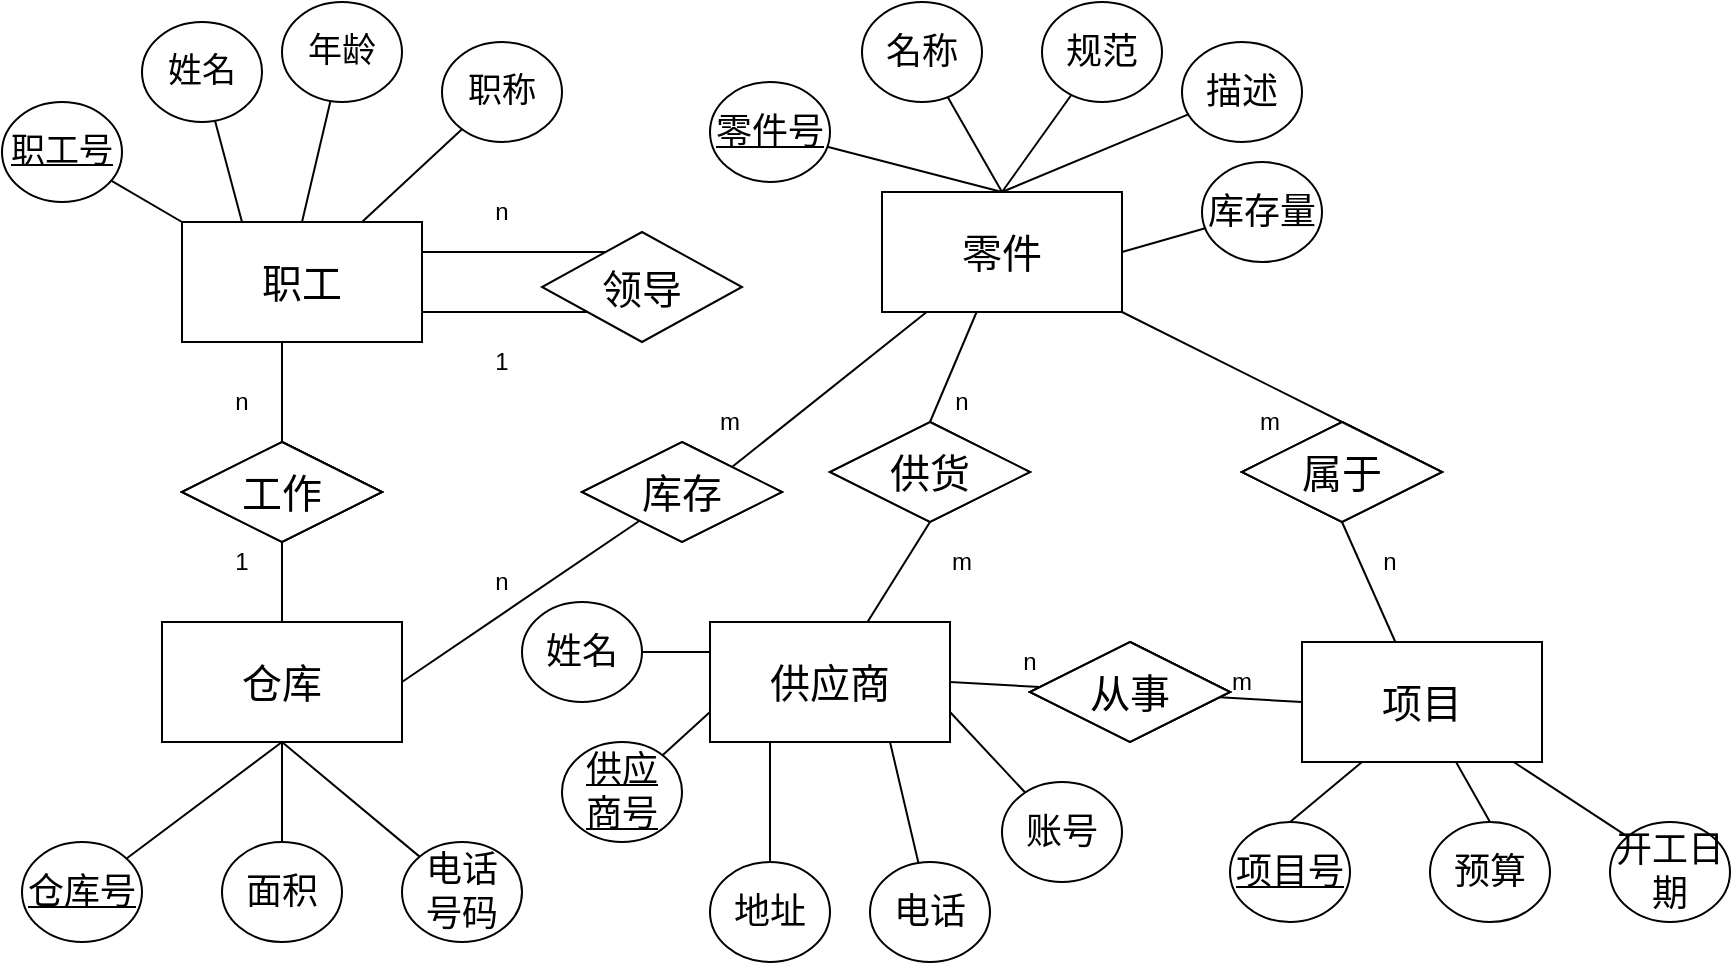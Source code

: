 <mxfile version="12.8.4" type="github" pages="2"><diagram id="cNxRJoGenn-KpNLePdsH" name="Page-1"><mxGraphModel dx="1102" dy="582" grid="1" gridSize="10" guides="1" tooltips="1" connect="1" arrows="1" fold="1" page="1" pageScale="1" pageWidth="827" pageHeight="1169" math="0" shadow="0"><root><mxCell id="0"/><mxCell id="1" parent="0"/><mxCell id="wOo1pLbOL8Quee4YdOyk-12" style="edgeStyle=orthogonalEdgeStyle;rounded=0;orthogonalLoop=1;jettySize=auto;html=1;exitX=0.5;exitY=1;exitDx=0;exitDy=0;entryX=0.5;entryY=0;entryDx=0;entryDy=0;endArrow=none;endFill=0;" parent="1" source="wOo1pLbOL8Quee4YdOyk-1" target="wOo1pLbOL8Quee4YdOyk-7" edge="1"><mxGeometry relative="1" as="geometry"><Array as="points"><mxPoint x="170" y="250"/></Array></mxGeometry></mxCell><mxCell id="wOo1pLbOL8Quee4YdOyk-14" style="edgeStyle=none;rounded=0;orthogonalLoop=1;jettySize=auto;html=1;exitX=0;exitY=0;exitDx=0;exitDy=0;endArrow=none;endFill=0;" parent="1" source="wOo1pLbOL8Quee4YdOyk-1" target="wOo1pLbOL8Quee4YdOyk-2" edge="1"><mxGeometry relative="1" as="geometry"/></mxCell><mxCell id="wOo1pLbOL8Quee4YdOyk-15" style="edgeStyle=none;rounded=0;orthogonalLoop=1;jettySize=auto;html=1;exitX=0.25;exitY=0;exitDx=0;exitDy=0;endArrow=none;endFill=0;" parent="1" source="wOo1pLbOL8Quee4YdOyk-1" target="wOo1pLbOL8Quee4YdOyk-4" edge="1"><mxGeometry relative="1" as="geometry"/></mxCell><mxCell id="wOo1pLbOL8Quee4YdOyk-16" style="edgeStyle=none;rounded=0;orthogonalLoop=1;jettySize=auto;html=1;exitX=0.5;exitY=0;exitDx=0;exitDy=0;endArrow=none;endFill=0;" parent="1" source="wOo1pLbOL8Quee4YdOyk-1" target="wOo1pLbOL8Quee4YdOyk-5" edge="1"><mxGeometry relative="1" as="geometry"/></mxCell><mxCell id="wOo1pLbOL8Quee4YdOyk-17" style="edgeStyle=none;rounded=0;orthogonalLoop=1;jettySize=auto;html=1;exitX=0.75;exitY=0;exitDx=0;exitDy=0;endArrow=none;endFill=0;" parent="1" source="wOo1pLbOL8Quee4YdOyk-1" target="wOo1pLbOL8Quee4YdOyk-3" edge="1"><mxGeometry relative="1" as="geometry"/></mxCell><mxCell id="wOo1pLbOL8Quee4YdOyk-25" style="edgeStyle=orthogonalEdgeStyle;rounded=0;orthogonalLoop=1;jettySize=auto;html=1;exitX=1;exitY=0.25;exitDx=0;exitDy=0;entryX=0.5;entryY=0;entryDx=0;entryDy=0;endArrow=none;endFill=0;" parent="1" source="wOo1pLbOL8Quee4YdOyk-1" target="wOo1pLbOL8Quee4YdOyk-6" edge="1"><mxGeometry relative="1" as="geometry"><Array as="points"><mxPoint x="350" y="205"/></Array></mxGeometry></mxCell><mxCell id="wOo1pLbOL8Quee4YdOyk-26" style="edgeStyle=orthogonalEdgeStyle;rounded=0;orthogonalLoop=1;jettySize=auto;html=1;exitX=1;exitY=0.75;exitDx=0;exitDy=0;entryX=0.5;entryY=1;entryDx=0;entryDy=0;endArrow=none;endFill=0;" parent="1" source="wOo1pLbOL8Quee4YdOyk-1" target="wOo1pLbOL8Quee4YdOyk-6" edge="1"><mxGeometry relative="1" as="geometry"><Array as="points"><mxPoint x="350" y="235"/></Array></mxGeometry></mxCell><mxCell id="wOo1pLbOL8Quee4YdOyk-1" value="职工" style="rounded=0;whiteSpace=wrap;html=1;" parent="1" vertex="1"><mxGeometry x="120" y="190" width="120" height="60" as="geometry"/></mxCell><mxCell id="wOo1pLbOL8Quee4YdOyk-2" value="职工号" style="ellipse;whiteSpace=wrap;html=1;fontStyle=4;fontSize=17;" parent="1" vertex="1"><mxGeometry x="30" y="130" width="60" height="50" as="geometry"/></mxCell><mxCell id="wOo1pLbOL8Quee4YdOyk-3" value="职称" style="ellipse;whiteSpace=wrap;html=1;fontSize=17;" parent="1" vertex="1"><mxGeometry x="250" y="100" width="60" height="50" as="geometry"/></mxCell><mxCell id="wOo1pLbOL8Quee4YdOyk-4" value="姓名" style="ellipse;whiteSpace=wrap;html=1;fontSize=17;" parent="1" vertex="1"><mxGeometry x="100" y="90" width="60" height="50" as="geometry"/></mxCell><mxCell id="wOo1pLbOL8Quee4YdOyk-5" value="年龄" style="ellipse;whiteSpace=wrap;html=1;fontSize=17;" parent="1" vertex="1"><mxGeometry x="170" y="80" width="60" height="50" as="geometry"/></mxCell><mxCell id="wOo1pLbOL8Quee4YdOyk-6" value="领导" style="rhombus;whiteSpace=wrap;html=1;fontSize=20;" parent="1" vertex="1"><mxGeometry x="300" y="195" width="100" height="55" as="geometry"/></mxCell><mxCell id="wOo1pLbOL8Quee4YdOyk-13" style="rounded=0;orthogonalLoop=1;jettySize=auto;html=1;exitX=0.5;exitY=1;exitDx=0;exitDy=0;entryX=0.5;entryY=0;entryDx=0;entryDy=0;endArrow=none;endFill=0;" parent="1" source="wOo1pLbOL8Quee4YdOyk-7" target="wOo1pLbOL8Quee4YdOyk-8" edge="1"><mxGeometry relative="1" as="geometry"/></mxCell><mxCell id="wOo1pLbOL8Quee4YdOyk-7" value="工作" style="rhombus;whiteSpace=wrap;html=1;" parent="1" vertex="1"><mxGeometry x="120" y="300" width="100" height="50" as="geometry"/></mxCell><mxCell id="wOo1pLbOL8Quee4YdOyk-27" style="rounded=0;orthogonalLoop=1;jettySize=auto;html=1;exitX=0.5;exitY=1;exitDx=0;exitDy=0;endArrow=none;endFill=0;" parent="1" source="wOo1pLbOL8Quee4YdOyk-8" target="wOo1pLbOL8Quee4YdOyk-9" edge="1"><mxGeometry relative="1" as="geometry"/></mxCell><mxCell id="wOo1pLbOL8Quee4YdOyk-28" style="edgeStyle=none;rounded=0;orthogonalLoop=1;jettySize=auto;html=1;exitX=0.5;exitY=1;exitDx=0;exitDy=0;endArrow=none;endFill=0;" parent="1" source="wOo1pLbOL8Quee4YdOyk-8" target="wOo1pLbOL8Quee4YdOyk-10" edge="1"><mxGeometry relative="1" as="geometry"/></mxCell><mxCell id="wOo1pLbOL8Quee4YdOyk-29" style="edgeStyle=none;rounded=0;orthogonalLoop=1;jettySize=auto;html=1;exitX=0.5;exitY=1;exitDx=0;exitDy=0;endArrow=none;endFill=0;" parent="1" source="wOo1pLbOL8Quee4YdOyk-8" target="wOo1pLbOL8Quee4YdOyk-11" edge="1"><mxGeometry relative="1" as="geometry"/></mxCell><mxCell id="wOo1pLbOL8Quee4YdOyk-54" style="edgeStyle=none;rounded=0;orthogonalLoop=1;jettySize=auto;html=1;exitX=1;exitY=0.5;exitDx=0;exitDy=0;endArrow=none;endFill=0;" parent="1" source="wOo1pLbOL8Quee4YdOyk-8" target="wOo1pLbOL8Quee4YdOyk-30" edge="1"><mxGeometry relative="1" as="geometry"/></mxCell><mxCell id="wOo1pLbOL8Quee4YdOyk-8" value="仓库" style="rounded=0;whiteSpace=wrap;html=1;" parent="1" vertex="1"><mxGeometry x="110" y="390" width="120" height="60" as="geometry"/></mxCell><mxCell id="wOo1pLbOL8Quee4YdOyk-9" value="仓库号" style="ellipse;whiteSpace=wrap;html=1;fontStyle=4;fontSize=18;" parent="1" vertex="1"><mxGeometry x="40" y="500" width="60" height="50" as="geometry"/></mxCell><mxCell id="wOo1pLbOL8Quee4YdOyk-10" value="面积" style="ellipse;whiteSpace=wrap;html=1;fontSize=18;" parent="1" vertex="1"><mxGeometry x="140" y="500" width="60" height="50" as="geometry"/></mxCell><mxCell id="wOo1pLbOL8Quee4YdOyk-11" value="电话&lt;br&gt;号码" style="ellipse;whiteSpace=wrap;html=1;fontSize=18;" parent="1" vertex="1"><mxGeometry x="230" y="500" width="60" height="50" as="geometry"/></mxCell><mxCell id="wOo1pLbOL8Quee4YdOyk-55" style="edgeStyle=none;rounded=0;orthogonalLoop=1;jettySize=auto;html=1;exitX=1;exitY=0;exitDx=0;exitDy=0;endArrow=none;endFill=0;" parent="1" source="wOo1pLbOL8Quee4YdOyk-30" target="wOo1pLbOL8Quee4YdOyk-32" edge="1"><mxGeometry relative="1" as="geometry"/></mxCell><mxCell id="wOo1pLbOL8Quee4YdOyk-30" value="库存" style="rhombus;whiteSpace=wrap;html=1;" parent="1" vertex="1"><mxGeometry x="320" y="300" width="100" height="50" as="geometry"/></mxCell><mxCell id="wOo1pLbOL8Quee4YdOyk-31" value="库存量" style="ellipse;whiteSpace=wrap;html=1;fontSize=18;" parent="1" vertex="1"><mxGeometry x="630" y="160" width="60" height="50" as="geometry"/></mxCell><mxCell id="wOo1pLbOL8Quee4YdOyk-49" style="edgeStyle=none;rounded=0;orthogonalLoop=1;jettySize=auto;html=1;exitX=0.5;exitY=0;exitDx=0;exitDy=0;endArrow=none;endFill=0;" parent="1" source="wOo1pLbOL8Quee4YdOyk-32" target="wOo1pLbOL8Quee4YdOyk-33" edge="1"><mxGeometry relative="1" as="geometry"/></mxCell><mxCell id="wOo1pLbOL8Quee4YdOyk-50" style="edgeStyle=none;rounded=0;orthogonalLoop=1;jettySize=auto;html=1;exitX=0.5;exitY=0;exitDx=0;exitDy=0;endArrow=none;endFill=0;" parent="1" source="wOo1pLbOL8Quee4YdOyk-32" target="wOo1pLbOL8Quee4YdOyk-34" edge="1"><mxGeometry relative="1" as="geometry"/></mxCell><mxCell id="wOo1pLbOL8Quee4YdOyk-51" style="edgeStyle=none;rounded=0;orthogonalLoop=1;jettySize=auto;html=1;exitX=0.5;exitY=0;exitDx=0;exitDy=0;endArrow=none;endFill=0;" parent="1" source="wOo1pLbOL8Quee4YdOyk-32" target="wOo1pLbOL8Quee4YdOyk-35" edge="1"><mxGeometry relative="1" as="geometry"/></mxCell><mxCell id="wOo1pLbOL8Quee4YdOyk-52" style="edgeStyle=none;rounded=0;orthogonalLoop=1;jettySize=auto;html=1;exitX=0.5;exitY=0;exitDx=0;exitDy=0;endArrow=none;endFill=0;" parent="1" source="wOo1pLbOL8Quee4YdOyk-32" target="wOo1pLbOL8Quee4YdOyk-40" edge="1"><mxGeometry relative="1" as="geometry"/></mxCell><mxCell id="wOo1pLbOL8Quee4YdOyk-53" style="edgeStyle=none;rounded=0;orthogonalLoop=1;jettySize=auto;html=1;exitX=1;exitY=0.5;exitDx=0;exitDy=0;endArrow=none;endFill=0;" parent="1" source="wOo1pLbOL8Quee4YdOyk-32" target="wOo1pLbOL8Quee4YdOyk-31" edge="1"><mxGeometry relative="1" as="geometry"/></mxCell><mxCell id="wOo1pLbOL8Quee4YdOyk-32" value="零件" style="rounded=0;whiteSpace=wrap;html=1;fontSize=20;" parent="1" vertex="1"><mxGeometry x="470" y="175" width="120" height="60" as="geometry"/></mxCell><mxCell id="wOo1pLbOL8Quee4YdOyk-33" value="零件号" style="ellipse;whiteSpace=wrap;html=1;fontStyle=4;fontSize=18;" parent="1" vertex="1"><mxGeometry x="384" y="120" width="60" height="50" as="geometry"/></mxCell><mxCell id="wOo1pLbOL8Quee4YdOyk-34" value="名称" style="ellipse;whiteSpace=wrap;html=1;fontSize=18;" parent="1" vertex="1"><mxGeometry x="460" y="80" width="60" height="50" as="geometry"/></mxCell><mxCell id="wOo1pLbOL8Quee4YdOyk-35" value="规范" style="ellipse;whiteSpace=wrap;html=1;fontSize=18;" parent="1" vertex="1"><mxGeometry x="550" y="80" width="60" height="50" as="geometry"/></mxCell><mxCell id="wOo1pLbOL8Quee4YdOyk-40" value="描述" style="ellipse;whiteSpace=wrap;html=1;fontSize=18;" parent="1" vertex="1"><mxGeometry x="620" y="100" width="60" height="50" as="geometry"/></mxCell><mxCell id="wOo1pLbOL8Quee4YdOyk-58" style="edgeStyle=none;rounded=0;orthogonalLoop=1;jettySize=auto;html=1;exitX=0.5;exitY=0;exitDx=0;exitDy=0;endArrow=none;endFill=0;" parent="1" source="wOo1pLbOL8Quee4YdOyk-42" target="wOo1pLbOL8Quee4YdOyk-32" edge="1"><mxGeometry relative="1" as="geometry"/></mxCell><mxCell id="wOo1pLbOL8Quee4YdOyk-60" style="edgeStyle=none;rounded=0;orthogonalLoop=1;jettySize=auto;html=1;exitX=0.5;exitY=1;exitDx=0;exitDy=0;endArrow=none;endFill=0;" parent="1" source="wOo1pLbOL8Quee4YdOyk-42" target="wOo1pLbOL8Quee4YdOyk-56" edge="1"><mxGeometry relative="1" as="geometry"/></mxCell><mxCell id="wOo1pLbOL8Quee4YdOyk-42" value="供货" style="rhombus;whiteSpace=wrap;html=1;" parent="1" vertex="1"><mxGeometry x="444" y="290" width="100" height="50" as="geometry"/></mxCell><mxCell id="wOo1pLbOL8Quee4YdOyk-59" style="edgeStyle=none;rounded=0;orthogonalLoop=1;jettySize=auto;html=1;exitX=0.5;exitY=0;exitDx=0;exitDy=0;endArrow=none;endFill=0;" parent="1" source="wOo1pLbOL8Quee4YdOyk-43" target="wOo1pLbOL8Quee4YdOyk-32" edge="1"><mxGeometry relative="1" as="geometry"/></mxCell><mxCell id="wOo1pLbOL8Quee4YdOyk-61" style="edgeStyle=none;rounded=0;orthogonalLoop=1;jettySize=auto;html=1;exitX=0.5;exitY=1;exitDx=0;exitDy=0;endArrow=none;endFill=0;" parent="1" source="wOo1pLbOL8Quee4YdOyk-43" target="wOo1pLbOL8Quee4YdOyk-57" edge="1"><mxGeometry relative="1" as="geometry"/></mxCell><mxCell id="wOo1pLbOL8Quee4YdOyk-43" value="属于" style="rhombus;whiteSpace=wrap;html=1;" parent="1" vertex="1"><mxGeometry x="650" y="290" width="100" height="50" as="geometry"/></mxCell><mxCell id="wOo1pLbOL8Quee4YdOyk-63" style="edgeStyle=none;rounded=0;orthogonalLoop=1;jettySize=auto;html=1;exitX=1;exitY=0.5;exitDx=0;exitDy=0;endArrow=none;endFill=0;" parent="1" source="wOo1pLbOL8Quee4YdOyk-56" target="wOo1pLbOL8Quee4YdOyk-62" edge="1"><mxGeometry relative="1" as="geometry"/></mxCell><mxCell id="wOo1pLbOL8Quee4YdOyk-76" style="edgeStyle=none;rounded=0;orthogonalLoop=1;jettySize=auto;html=1;exitX=0;exitY=0.25;exitDx=0;exitDy=0;endArrow=none;endFill=0;" parent="1" source="wOo1pLbOL8Quee4YdOyk-56" target="wOo1pLbOL8Quee4YdOyk-74" edge="1"><mxGeometry relative="1" as="geometry"/></mxCell><mxCell id="wOo1pLbOL8Quee4YdOyk-77" style="edgeStyle=none;rounded=0;orthogonalLoop=1;jettySize=auto;html=1;exitX=0;exitY=0.75;exitDx=0;exitDy=0;endArrow=none;endFill=0;" parent="1" source="wOo1pLbOL8Quee4YdOyk-56" target="wOo1pLbOL8Quee4YdOyk-75" edge="1"><mxGeometry relative="1" as="geometry"/></mxCell><mxCell id="wOo1pLbOL8Quee4YdOyk-78" style="edgeStyle=none;rounded=0;orthogonalLoop=1;jettySize=auto;html=1;exitX=0.25;exitY=1;exitDx=0;exitDy=0;endArrow=none;endFill=0;" parent="1" source="wOo1pLbOL8Quee4YdOyk-56" target="wOo1pLbOL8Quee4YdOyk-71" edge="1"><mxGeometry relative="1" as="geometry"/></mxCell><mxCell id="wOo1pLbOL8Quee4YdOyk-79" style="edgeStyle=none;rounded=0;orthogonalLoop=1;jettySize=auto;html=1;exitX=0.75;exitY=1;exitDx=0;exitDy=0;endArrow=none;endFill=0;" parent="1" source="wOo1pLbOL8Quee4YdOyk-56" target="wOo1pLbOL8Quee4YdOyk-72" edge="1"><mxGeometry relative="1" as="geometry"/></mxCell><mxCell id="wOo1pLbOL8Quee4YdOyk-80" style="edgeStyle=none;rounded=0;orthogonalLoop=1;jettySize=auto;html=1;exitX=1;exitY=0.75;exitDx=0;exitDy=0;endArrow=none;endFill=0;" parent="1" source="wOo1pLbOL8Quee4YdOyk-56" target="wOo1pLbOL8Quee4YdOyk-73" edge="1"><mxGeometry relative="1" as="geometry"/></mxCell><mxCell id="wOo1pLbOL8Quee4YdOyk-56" value="供应商" style="rounded=0;whiteSpace=wrap;html=1;fontSize=20;" parent="1" vertex="1"><mxGeometry x="384" y="390" width="120" height="60" as="geometry"/></mxCell><mxCell id="wOo1pLbOL8Quee4YdOyk-64" style="edgeStyle=none;rounded=0;orthogonalLoop=1;jettySize=auto;html=1;exitX=0;exitY=0.5;exitDx=0;exitDy=0;endArrow=none;endFill=0;" parent="1" source="wOo1pLbOL8Quee4YdOyk-57" target="wOo1pLbOL8Quee4YdOyk-62" edge="1"><mxGeometry relative="1" as="geometry"/></mxCell><mxCell id="wOo1pLbOL8Quee4YdOyk-57" value="项目" style="rounded=0;whiteSpace=wrap;html=1;fontSize=20;" parent="1" vertex="1"><mxGeometry x="680" y="400" width="120" height="60" as="geometry"/></mxCell><mxCell id="wOo1pLbOL8Quee4YdOyk-62" value="从事" style="rhombus;whiteSpace=wrap;html=1;" parent="1" vertex="1"><mxGeometry x="544" y="400" width="100" height="50" as="geometry"/></mxCell><mxCell id="wOo1pLbOL8Quee4YdOyk-68" style="edgeStyle=none;rounded=0;orthogonalLoop=1;jettySize=auto;html=1;exitX=0.5;exitY=0;exitDx=0;exitDy=0;entryX=0.25;entryY=1;entryDx=0;entryDy=0;endArrow=none;endFill=0;" parent="1" source="wOo1pLbOL8Quee4YdOyk-65" target="wOo1pLbOL8Quee4YdOyk-57" edge="1"><mxGeometry relative="1" as="geometry"/></mxCell><mxCell id="wOo1pLbOL8Quee4YdOyk-65" value="项目号" style="ellipse;whiteSpace=wrap;html=1;fontStyle=4;fontSize=18;" parent="1" vertex="1"><mxGeometry x="644" y="490" width="60" height="50" as="geometry"/></mxCell><mxCell id="wOo1pLbOL8Quee4YdOyk-69" style="edgeStyle=none;rounded=0;orthogonalLoop=1;jettySize=auto;html=1;exitX=0.5;exitY=0;exitDx=0;exitDy=0;endArrow=none;endFill=0;" parent="1" source="wOo1pLbOL8Quee4YdOyk-66" target="wOo1pLbOL8Quee4YdOyk-57" edge="1"><mxGeometry relative="1" as="geometry"/></mxCell><mxCell id="wOo1pLbOL8Quee4YdOyk-66" value="预算" style="ellipse;whiteSpace=wrap;html=1;fontSize=18;" parent="1" vertex="1"><mxGeometry x="744" y="490" width="60" height="50" as="geometry"/></mxCell><mxCell id="wOo1pLbOL8Quee4YdOyk-70" style="edgeStyle=none;rounded=0;orthogonalLoop=1;jettySize=auto;html=1;exitX=0;exitY=0;exitDx=0;exitDy=0;endArrow=none;endFill=0;" parent="1" source="wOo1pLbOL8Quee4YdOyk-67" target="wOo1pLbOL8Quee4YdOyk-57" edge="1"><mxGeometry relative="1" as="geometry"/></mxCell><mxCell id="wOo1pLbOL8Quee4YdOyk-67" value="开工日期" style="ellipse;whiteSpace=wrap;html=1;fontSize=18;" parent="1" vertex="1"><mxGeometry x="834" y="490" width="60" height="50" as="geometry"/></mxCell><mxCell id="wOo1pLbOL8Quee4YdOyk-71" value="地址" style="ellipse;whiteSpace=wrap;html=1;fontSize=18;" parent="1" vertex="1"><mxGeometry x="384" y="510" width="60" height="50" as="geometry"/></mxCell><mxCell id="wOo1pLbOL8Quee4YdOyk-72" value="电话" style="ellipse;whiteSpace=wrap;html=1;fontSize=18;" parent="1" vertex="1"><mxGeometry x="464" y="510" width="60" height="50" as="geometry"/></mxCell><mxCell id="wOo1pLbOL8Quee4YdOyk-73" value="账号" style="ellipse;whiteSpace=wrap;html=1;fontSize=18;" parent="1" vertex="1"><mxGeometry x="530" y="470" width="60" height="50" as="geometry"/></mxCell><mxCell id="wOo1pLbOL8Quee4YdOyk-74" value="姓名" style="ellipse;whiteSpace=wrap;html=1;fontSize=18;" parent="1" vertex="1"><mxGeometry x="290" y="380" width="60" height="50" as="geometry"/></mxCell><mxCell id="wOo1pLbOL8Quee4YdOyk-75" value="供应&lt;br&gt;商号" style="ellipse;whiteSpace=wrap;html=1;fontStyle=4;fontSize=18;" parent="1" vertex="1"><mxGeometry x="310" y="450" width="60" height="50" as="geometry"/></mxCell><mxCell id="wOo1pLbOL8Quee4YdOyk-81" value="n" style="text;html=1;strokeColor=none;fillColor=none;align=center;verticalAlign=middle;whiteSpace=wrap;rounded=0;" parent="1" vertex="1"><mxGeometry x="130" y="270" width="40" height="20" as="geometry"/></mxCell><mxCell id="wOo1pLbOL8Quee4YdOyk-82" value="1" style="text;html=1;strokeColor=none;fillColor=none;align=center;verticalAlign=middle;whiteSpace=wrap;rounded=0;" parent="1" vertex="1"><mxGeometry x="130" y="350" width="40" height="20" as="geometry"/></mxCell><mxCell id="wOo1pLbOL8Quee4YdOyk-84" value="n" style="text;html=1;strokeColor=none;fillColor=none;align=center;verticalAlign=middle;whiteSpace=wrap;rounded=0;" parent="1" vertex="1"><mxGeometry x="260" y="175" width="40" height="20" as="geometry"/></mxCell><mxCell id="wOo1pLbOL8Quee4YdOyk-85" value="1" style="text;html=1;strokeColor=none;fillColor=none;align=center;verticalAlign=middle;whiteSpace=wrap;rounded=0;" parent="1" vertex="1"><mxGeometry x="260" y="250" width="40" height="20" as="geometry"/></mxCell><mxCell id="wOo1pLbOL8Quee4YdOyk-86" value="n" style="text;html=1;strokeColor=none;fillColor=none;align=center;verticalAlign=middle;whiteSpace=wrap;rounded=0;" parent="1" vertex="1"><mxGeometry x="260" y="360" width="40" height="20" as="geometry"/></mxCell><mxCell id="wOo1pLbOL8Quee4YdOyk-87" value="m" style="text;html=1;strokeColor=none;fillColor=none;align=center;verticalAlign=middle;whiteSpace=wrap;rounded=0;" parent="1" vertex="1"><mxGeometry x="374" y="280" width="40" height="20" as="geometry"/></mxCell><mxCell id="wOo1pLbOL8Quee4YdOyk-88" value="n" style="text;html=1;strokeColor=none;fillColor=none;align=center;verticalAlign=middle;whiteSpace=wrap;rounded=0;" parent="1" vertex="1"><mxGeometry x="490" y="270" width="40" height="20" as="geometry"/></mxCell><mxCell id="wOo1pLbOL8Quee4YdOyk-89" value="m" style="text;html=1;strokeColor=none;fillColor=none;align=center;verticalAlign=middle;whiteSpace=wrap;rounded=0;" parent="1" vertex="1"><mxGeometry x="490" y="350" width="40" height="20" as="geometry"/></mxCell><mxCell id="wOo1pLbOL8Quee4YdOyk-90" value="n" style="text;html=1;strokeColor=none;fillColor=none;align=center;verticalAlign=middle;whiteSpace=wrap;rounded=0;" parent="1" vertex="1"><mxGeometry x="524" y="400" width="40" height="20" as="geometry"/></mxCell><mxCell id="wOo1pLbOL8Quee4YdOyk-91" value="m" style="text;html=1;strokeColor=none;fillColor=none;align=center;verticalAlign=middle;whiteSpace=wrap;rounded=0;" parent="1" vertex="1"><mxGeometry x="630" y="410" width="40" height="20" as="geometry"/></mxCell><mxCell id="wOo1pLbOL8Quee4YdOyk-92" value="m" style="text;html=1;strokeColor=none;fillColor=none;align=center;verticalAlign=middle;whiteSpace=wrap;rounded=0;" parent="1" vertex="1"><mxGeometry x="644" y="280" width="40" height="20" as="geometry"/></mxCell><mxCell id="wOo1pLbOL8Quee4YdOyk-93" value="n" style="text;html=1;strokeColor=none;fillColor=none;align=center;verticalAlign=middle;whiteSpace=wrap;rounded=0;" parent="1" vertex="1"><mxGeometry x="704" y="350" width="40" height="20" as="geometry"/></mxCell><mxCell id="JECuG_GpeUJeRphcSsyO-1" value="库存" style="rhombus;whiteSpace=wrap;html=1;fontSize=20;" parent="1" vertex="1"><mxGeometry x="320" y="300" width="100" height="50" as="geometry"/></mxCell><mxCell id="JECuG_GpeUJeRphcSsyO-2" value="工作" style="rhombus;whiteSpace=wrap;html=1;" parent="1" vertex="1"><mxGeometry x="120" y="300" width="100" height="50" as="geometry"/></mxCell><mxCell id="JECuG_GpeUJeRphcSsyO-3" value="仓库" style="rounded=0;whiteSpace=wrap;html=1;fontSize=17;" parent="1" vertex="1"><mxGeometry x="110" y="390" width="120" height="60" as="geometry"/></mxCell><mxCell id="JECuG_GpeUJeRphcSsyO-4" value="属于" style="rhombus;whiteSpace=wrap;html=1;" parent="1" vertex="1"><mxGeometry x="650" y="290" width="100" height="50" as="geometry"/></mxCell><mxCell id="JECuG_GpeUJeRphcSsyO-5" value="从事" style="rhombus;whiteSpace=wrap;html=1;" parent="1" vertex="1"><mxGeometry x="544" y="400" width="100" height="50" as="geometry"/></mxCell><mxCell id="JECuG_GpeUJeRphcSsyO-6" value="从事" style="rhombus;whiteSpace=wrap;html=1;fontSize=20;" parent="1" vertex="1"><mxGeometry x="544" y="400" width="100" height="50" as="geometry"/></mxCell><mxCell id="JECuG_GpeUJeRphcSsyO-7" value="属于" style="rhombus;whiteSpace=wrap;html=1;fontSize=20;" parent="1" vertex="1"><mxGeometry x="650" y="290" width="100" height="50" as="geometry"/></mxCell><mxCell id="JECuG_GpeUJeRphcSsyO-8" value="职工" style="rounded=0;whiteSpace=wrap;html=1;fontSize=20;align=center;" parent="1" vertex="1"><mxGeometry x="120" y="190" width="120" height="60" as="geometry"/></mxCell><mxCell id="JECuG_GpeUJeRphcSsyO-9" value="仓库" style="rounded=0;whiteSpace=wrap;html=1;fontSize=20;align=center;" parent="1" vertex="1"><mxGeometry x="110" y="390" width="120" height="60" as="geometry"/></mxCell><mxCell id="JECuG_GpeUJeRphcSsyO-10" value="工作" style="rhombus;whiteSpace=wrap;html=1;fontSize=20;align=center;" parent="1" vertex="1"><mxGeometry x="120" y="300" width="100" height="50" as="geometry"/></mxCell><mxCell id="JECuG_GpeUJeRphcSsyO-11" value="供货" style="rhombus;whiteSpace=wrap;html=1;fontSize=20;" parent="1" vertex="1"><mxGeometry x="444" y="290" width="100" height="50" as="geometry"/></mxCell></root></mxGraphModel></diagram><diagram id="iLHaYE68L6xCAEkeGfMX" name="Page-2"><mxGraphModel dx="1296" dy="685" grid="1" gridSize="10" guides="1" tooltips="1" connect="1" arrows="1" fold="1" page="1" pageScale="1" pageWidth="827" pageHeight="1169" math="0" shadow="0"><root><mxCell id="o0MaajvBHC9COHAVLPmK-0"/><mxCell id="o0MaajvBHC9COHAVLPmK-1" parent="o0MaajvBHC9COHAVLPmK-0"/><mxCell id="o0MaajvBHC9COHAVLPmK-13" style="edgeStyle=none;rounded=0;orthogonalLoop=1;jettySize=auto;html=1;exitX=1;exitY=0.5;exitDx=0;exitDy=0;strokeWidth=2;fontSize=17;" edge="1" parent="o0MaajvBHC9COHAVLPmK-1" source="o0MaajvBHC9COHAVLPmK-2" target="o0MaajvBHC9COHAVLPmK-8"><mxGeometry relative="1" as="geometry"/></mxCell><mxCell id="o0MaajvBHC9COHAVLPmK-14" style="edgeStyle=none;rounded=0;orthogonalLoop=1;jettySize=auto;html=1;exitX=1;exitY=0.5;exitDx=0;exitDy=0;entryX=0.008;entryY=0.633;entryDx=0;entryDy=0;entryPerimeter=0;strokeWidth=2;fontSize=17;" edge="1" parent="o0MaajvBHC9COHAVLPmK-1" source="o0MaajvBHC9COHAVLPmK-2" target="o0MaajvBHC9COHAVLPmK-9"><mxGeometry relative="1" as="geometry"/></mxCell><mxCell id="o0MaajvBHC9COHAVLPmK-2" value="关系三元组" style="rounded=0;whiteSpace=wrap;html=1;strokeWidth=2;fontSize=17;" vertex="1" parent="o0MaajvBHC9COHAVLPmK-1"><mxGeometry x="30" y="150" width="120" height="60" as="geometry"/></mxCell><mxCell id="o0MaajvBHC9COHAVLPmK-15" style="edgeStyle=none;rounded=0;orthogonalLoop=1;jettySize=auto;html=1;exitX=1;exitY=0.5;exitDx=0;exitDy=0;strokeWidth=2;fontSize=17;" edge="1" parent="o0MaajvBHC9COHAVLPmK-1" source="o0MaajvBHC9COHAVLPmK-3" target="o0MaajvBHC9COHAVLPmK-10"><mxGeometry relative="1" as="geometry"/></mxCell><mxCell id="o0MaajvBHC9COHAVLPmK-16" style="edgeStyle=none;rounded=0;orthogonalLoop=1;jettySize=auto;html=1;exitX=1;exitY=0.5;exitDx=0;exitDy=0;strokeWidth=2;fontSize=17;" edge="1" parent="o0MaajvBHC9COHAVLPmK-1" source="o0MaajvBHC9COHAVLPmK-3" target="o0MaajvBHC9COHAVLPmK-11"><mxGeometry relative="1" as="geometry"/></mxCell><mxCell id="o0MaajvBHC9COHAVLPmK-17" style="edgeStyle=none;rounded=0;orthogonalLoop=1;jettySize=auto;html=1;exitX=1;exitY=0.5;exitDx=0;exitDy=0;strokeWidth=2;fontSize=17;" edge="1" parent="o0MaajvBHC9COHAVLPmK-1" source="o0MaajvBHC9COHAVLPmK-3" target="o0MaajvBHC9COHAVLPmK-12"><mxGeometry relative="1" as="geometry"/></mxCell><mxCell id="o0MaajvBHC9COHAVLPmK-3" value="属性三元组" style="rounded=0;whiteSpace=wrap;html=1;strokeWidth=2;fontSize=17;" vertex="1" parent="o0MaajvBHC9COHAVLPmK-1"><mxGeometry x="40" y="410" width="120" height="60" as="geometry"/></mxCell><mxCell id="o0MaajvBHC9COHAVLPmK-23" style="edgeStyle=none;rounded=0;orthogonalLoop=1;jettySize=auto;html=1;exitX=1;exitY=0.5;exitDx=0;exitDy=0;strokeWidth=2;fontSize=17;" edge="1" parent="o0MaajvBHC9COHAVLPmK-1" source="o0MaajvBHC9COHAVLPmK-8" target="o0MaajvBHC9COHAVLPmK-18"><mxGeometry relative="1" as="geometry"/></mxCell><mxCell id="o0MaajvBHC9COHAVLPmK-8" value="head,tail" style="rounded=0;whiteSpace=wrap;html=1;strokeWidth=2;fontSize=17;" vertex="1" parent="o0MaajvBHC9COHAVLPmK-1"><mxGeometry x="200" y="80" width="120" height="60" as="geometry"/></mxCell><mxCell id="o0MaajvBHC9COHAVLPmK-24" style="edgeStyle=none;rounded=0;orthogonalLoop=1;jettySize=auto;html=1;exitX=1;exitY=0.5;exitDx=0;exitDy=0;strokeWidth=2;fontSize=17;" edge="1" parent="o0MaajvBHC9COHAVLPmK-1" source="o0MaajvBHC9COHAVLPmK-9" target="o0MaajvBHC9COHAVLPmK-19"><mxGeometry relative="1" as="geometry"/></mxCell><mxCell id="o0MaajvBHC9COHAVLPmK-9" value="relation" style="rounded=0;whiteSpace=wrap;html=1;strokeWidth=2;fontSize=17;" vertex="1" parent="o0MaajvBHC9COHAVLPmK-1"><mxGeometry x="200" y="190" width="120" height="60" as="geometry"/></mxCell><mxCell id="o0MaajvBHC9COHAVLPmK-25" style="edgeStyle=none;rounded=0;orthogonalLoop=1;jettySize=auto;html=1;exitX=1;exitY=0.5;exitDx=0;exitDy=0;strokeWidth=2;fontSize=17;" edge="1" parent="o0MaajvBHC9COHAVLPmK-1" source="o0MaajvBHC9COHAVLPmK-10" target="o0MaajvBHC9COHAVLPmK-20"><mxGeometry relative="1" as="geometry"/></mxCell><mxCell id="o0MaajvBHC9COHAVLPmK-10" value="head" style="rounded=0;whiteSpace=wrap;html=1;strokeWidth=2;fontSize=17;" vertex="1" parent="o0MaajvBHC9COHAVLPmK-1"><mxGeometry x="200" y="300" width="120" height="60" as="geometry"/></mxCell><mxCell id="o0MaajvBHC9COHAVLPmK-26" style="edgeStyle=none;rounded=0;orthogonalLoop=1;jettySize=auto;html=1;exitX=1;exitY=0.5;exitDx=0;exitDy=0;strokeWidth=2;fontSize=17;" edge="1" parent="o0MaajvBHC9COHAVLPmK-1" source="o0MaajvBHC9COHAVLPmK-11" target="o0MaajvBHC9COHAVLPmK-21"><mxGeometry relative="1" as="geometry"/></mxCell><mxCell id="o0MaajvBHC9COHAVLPmK-11" value="predicate" style="rounded=0;whiteSpace=wrap;html=1;strokeWidth=2;fontSize=17;" vertex="1" parent="o0MaajvBHC9COHAVLPmK-1"><mxGeometry x="200" y="410" width="120" height="60" as="geometry"/></mxCell><mxCell id="o0MaajvBHC9COHAVLPmK-29" style="edgeStyle=none;rounded=0;orthogonalLoop=1;jettySize=auto;html=1;exitX=1;exitY=0.5;exitDx=0;exitDy=0;strokeWidth=2;fontSize=17;" edge="1" parent="o0MaajvBHC9COHAVLPmK-1" source="o0MaajvBHC9COHAVLPmK-12" target="o0MaajvBHC9COHAVLPmK-28"><mxGeometry relative="1" as="geometry"/></mxCell><mxCell id="o0MaajvBHC9COHAVLPmK-12" value="Attribute" style="rounded=0;whiteSpace=wrap;html=1;strokeWidth=2;fontSize=17;" vertex="1" parent="o0MaajvBHC9COHAVLPmK-1"><mxGeometry x="200" y="525" width="120" height="60" as="geometry"/></mxCell><mxCell id="o0MaajvBHC9COHAVLPmK-37" style="edgeStyle=none;rounded=0;orthogonalLoop=1;jettySize=auto;html=1;exitX=1;exitY=0.5;exitDx=0;exitDy=0;strokeWidth=2;fontSize=17;" edge="1" parent="o0MaajvBHC9COHAVLPmK-1" source="o0MaajvBHC9COHAVLPmK-18" target="o0MaajvBHC9COHAVLPmK-31"><mxGeometry relative="1" as="geometry"/></mxCell><mxCell id="o0MaajvBHC9COHAVLPmK-18" value="Structure&lt;br style=&quot;font-size: 17px;&quot;&gt;Entity&lt;br style=&quot;font-size: 17px;&quot;&gt;Embedding" style="shape=process;whiteSpace=wrap;html=1;backgroundOutline=1;strokeWidth=2;fontSize=17;" vertex="1" parent="o0MaajvBHC9COHAVLPmK-1"><mxGeometry x="354" y="70" width="116" height="70" as="geometry"/></mxCell><mxCell id="o0MaajvBHC9COHAVLPmK-36" style="edgeStyle=none;rounded=0;orthogonalLoop=1;jettySize=auto;html=1;exitX=1;exitY=0.5;exitDx=0;exitDy=0;strokeWidth=2;fontSize=17;" edge="1" parent="o0MaajvBHC9COHAVLPmK-1" source="o0MaajvBHC9COHAVLPmK-19" target="o0MaajvBHC9COHAVLPmK-31"><mxGeometry relative="1" as="geometry"/></mxCell><mxCell id="o0MaajvBHC9COHAVLPmK-19" value="Structure&lt;br style=&quot;font-size: 17px;&quot;&gt;Relation&lt;br style=&quot;font-size: 17px;&quot;&gt;Embedding" style="shape=process;whiteSpace=wrap;html=1;backgroundOutline=1;size=0.125;strokeWidth=2;fontSize=17;" vertex="1" parent="o0MaajvBHC9COHAVLPmK-1"><mxGeometry x="354" y="190" width="120" height="70" as="geometry"/></mxCell><mxCell id="o0MaajvBHC9COHAVLPmK-35" style="edgeStyle=none;rounded=0;orthogonalLoop=1;jettySize=auto;html=1;exitX=1;exitY=0.5;exitDx=0;exitDy=0;strokeWidth=2;fontSize=17;" edge="1" parent="o0MaajvBHC9COHAVLPmK-1" source="o0MaajvBHC9COHAVLPmK-20" target="o0MaajvBHC9COHAVLPmK-32"><mxGeometry relative="1" as="geometry"/></mxCell><mxCell id="o0MaajvBHC9COHAVLPmK-43" style="edgeStyle=orthogonalEdgeStyle;curved=1;rounded=0;orthogonalLoop=1;jettySize=auto;html=1;exitX=0.5;exitY=0;exitDx=0;exitDy=0;strokeWidth=2;fontSize=17;" edge="1" parent="o0MaajvBHC9COHAVLPmK-1" source="o0MaajvBHC9COHAVLPmK-20" target="o0MaajvBHC9COHAVLPmK-38"><mxGeometry relative="1" as="geometry"/></mxCell><mxCell id="o0MaajvBHC9COHAVLPmK-20" value="Attribute&lt;br style=&quot;font-size: 17px;&quot;&gt;Entity&lt;br style=&quot;font-size: 17px;&quot;&gt;Embedding" style="shape=process;whiteSpace=wrap;html=1;backgroundOutline=1;strokeWidth=2;fontSize=17;" vertex="1" parent="o0MaajvBHC9COHAVLPmK-1"><mxGeometry x="354" y="300" width="120" height="70" as="geometry"/></mxCell><mxCell id="o0MaajvBHC9COHAVLPmK-34" style="edgeStyle=none;rounded=0;orthogonalLoop=1;jettySize=auto;html=1;exitX=1;exitY=0.5;exitDx=0;exitDy=0;strokeWidth=2;fontSize=17;" edge="1" parent="o0MaajvBHC9COHAVLPmK-1" source="o0MaajvBHC9COHAVLPmK-21" target="o0MaajvBHC9COHAVLPmK-32"><mxGeometry relative="1" as="geometry"/></mxCell><mxCell id="o0MaajvBHC9COHAVLPmK-21" value="Attribute&lt;br style=&quot;font-size: 17px;&quot;&gt;Predicate&lt;br style=&quot;font-size: 17px;&quot;&gt;Embedding" style="shape=process;whiteSpace=wrap;html=1;backgroundOutline=1;strokeWidth=2;fontSize=17;" vertex="1" parent="o0MaajvBHC9COHAVLPmK-1"><mxGeometry x="350" y="405" width="120" height="70" as="geometry"/></mxCell><mxCell id="o0MaajvBHC9COHAVLPmK-33" style="edgeStyle=none;rounded=0;orthogonalLoop=1;jettySize=auto;html=1;exitX=1;exitY=0.5;exitDx=0;exitDy=0;entryX=0.5;entryY=1;entryDx=0;entryDy=0;strokeWidth=2;fontSize=17;" edge="1" parent="o0MaajvBHC9COHAVLPmK-1" source="o0MaajvBHC9COHAVLPmK-22" target="o0MaajvBHC9COHAVLPmK-32"><mxGeometry relative="1" as="geometry"/></mxCell><mxCell id="o0MaajvBHC9COHAVLPmK-22" value="LSTM" style="rounded=0;whiteSpace=wrap;html=1;strokeWidth=2;fontSize=17;" vertex="1" parent="o0MaajvBHC9COHAVLPmK-1"><mxGeometry x="500" y="500" width="116" height="110" as="geometry"/></mxCell><mxCell id="o0MaajvBHC9COHAVLPmK-30" style="edgeStyle=none;rounded=0;orthogonalLoop=1;jettySize=auto;html=1;exitX=1;exitY=0.5;exitDx=0;exitDy=0;strokeWidth=2;fontSize=17;" edge="1" parent="o0MaajvBHC9COHAVLPmK-1" source="o0MaajvBHC9COHAVLPmK-28" target="o0MaajvBHC9COHAVLPmK-22"><mxGeometry relative="1" as="geometry"/></mxCell><mxCell id="o0MaajvBHC9COHAVLPmK-28" value="Word&amp;nbsp;&lt;br style=&quot;font-size: 17px;&quot;&gt;Embedding" style="shape=process;whiteSpace=wrap;html=1;backgroundOutline=1;strokeWidth=2;fontSize=17;" vertex="1" parent="o0MaajvBHC9COHAVLPmK-1"><mxGeometry x="350" y="520" width="120" height="70" as="geometry"/></mxCell><mxCell id="o0MaajvBHC9COHAVLPmK-31" value="Trans E loss" style="rounded=0;whiteSpace=wrap;html=1;strokeWidth=2;fontSize=17;" vertex="1" parent="o0MaajvBHC9COHAVLPmK-1"><mxGeometry x="616" y="130" width="120" height="80" as="geometry"/></mxCell><mxCell id="o0MaajvBHC9COHAVLPmK-32" value="Trans E loss" style="rounded=0;whiteSpace=wrap;html=1;strokeWidth=2;fontSize=17;" vertex="1" parent="o0MaajvBHC9COHAVLPmK-1"><mxGeometry x="616" y="380" width="120" height="80" as="geometry"/></mxCell><mxCell id="o0MaajvBHC9COHAVLPmK-38" value="Similarity&amp;nbsp;&lt;br style=&quot;font-size: 17px;&quot;&gt;Loss" style="rounded=0;whiteSpace=wrap;html=1;strokeWidth=2;fontSize=17;" vertex="1" parent="o0MaajvBHC9COHAVLPmK-1"><mxGeometry x="610" y="240" width="120" height="80" as="geometry"/></mxCell><mxCell id="o0MaajvBHC9COHAVLPmK-42" style="edgeStyle=orthogonalEdgeStyle;curved=1;rounded=0;orthogonalLoop=1;jettySize=auto;html=1;exitX=0.5;exitY=1;exitDx=0;exitDy=0;entryX=0;entryY=0.5;entryDx=0;entryDy=0;strokeWidth=2;fontSize=17;" edge="1" parent="o0MaajvBHC9COHAVLPmK-1" source="o0MaajvBHC9COHAVLPmK-18" target="o0MaajvBHC9COHAVLPmK-38"><mxGeometry relative="1" as="geometry"/></mxCell></root></mxGraphModel></diagram></mxfile>